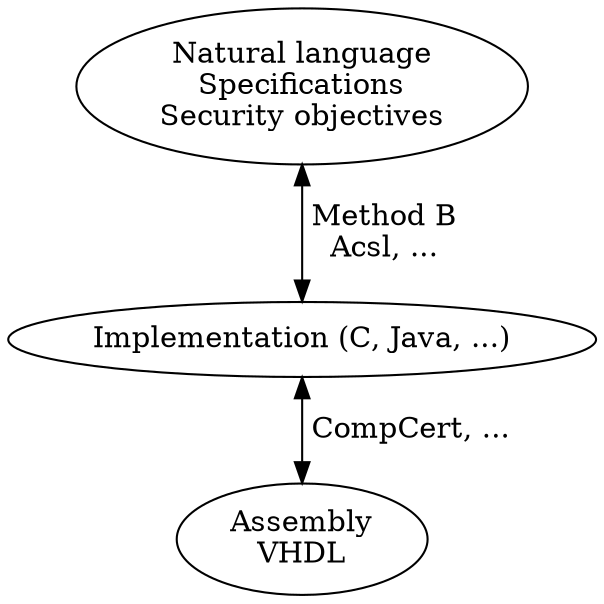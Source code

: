 digraph {
    //rankdir="LR";

    High [label="Natural language\nSpecifications\nSecurity objectives"];
    Mid  [label="Implementation (C, Java, ...)"];
    Low  [label="Assembly\nVHDL"];

    High -> Mid [dir="both", label=" Method B\n Acsl, ..."];
    Mid  -> Low [dir="both", label=" CompCert, ..."];
}
